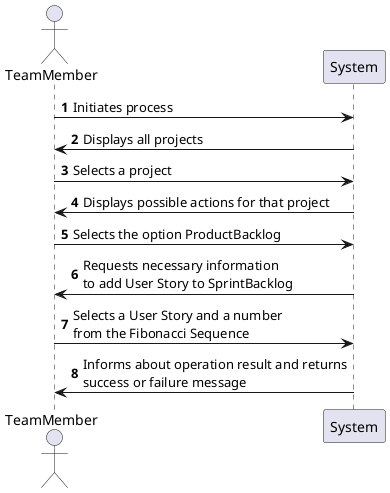 @startuml
'https://plantuml.com/sequence-diagram

autonumber
actor TeamMember as po
participant System as sys

po-> sys : Initiates process
sys -> po : Displays all projects
po -> sys : Selects a project
sys-> po : Displays possible actions for that project
po -> sys : Selects the option ProductBacklog
sys-> po : Requests necessary information\nto add User Story to SprintBacklog
po -> sys : Selects a User Story and a number\nfrom the Fibonacci Sequence
sys -> po : Informs about operation result and returns\nsuccess or failure message
@enduml